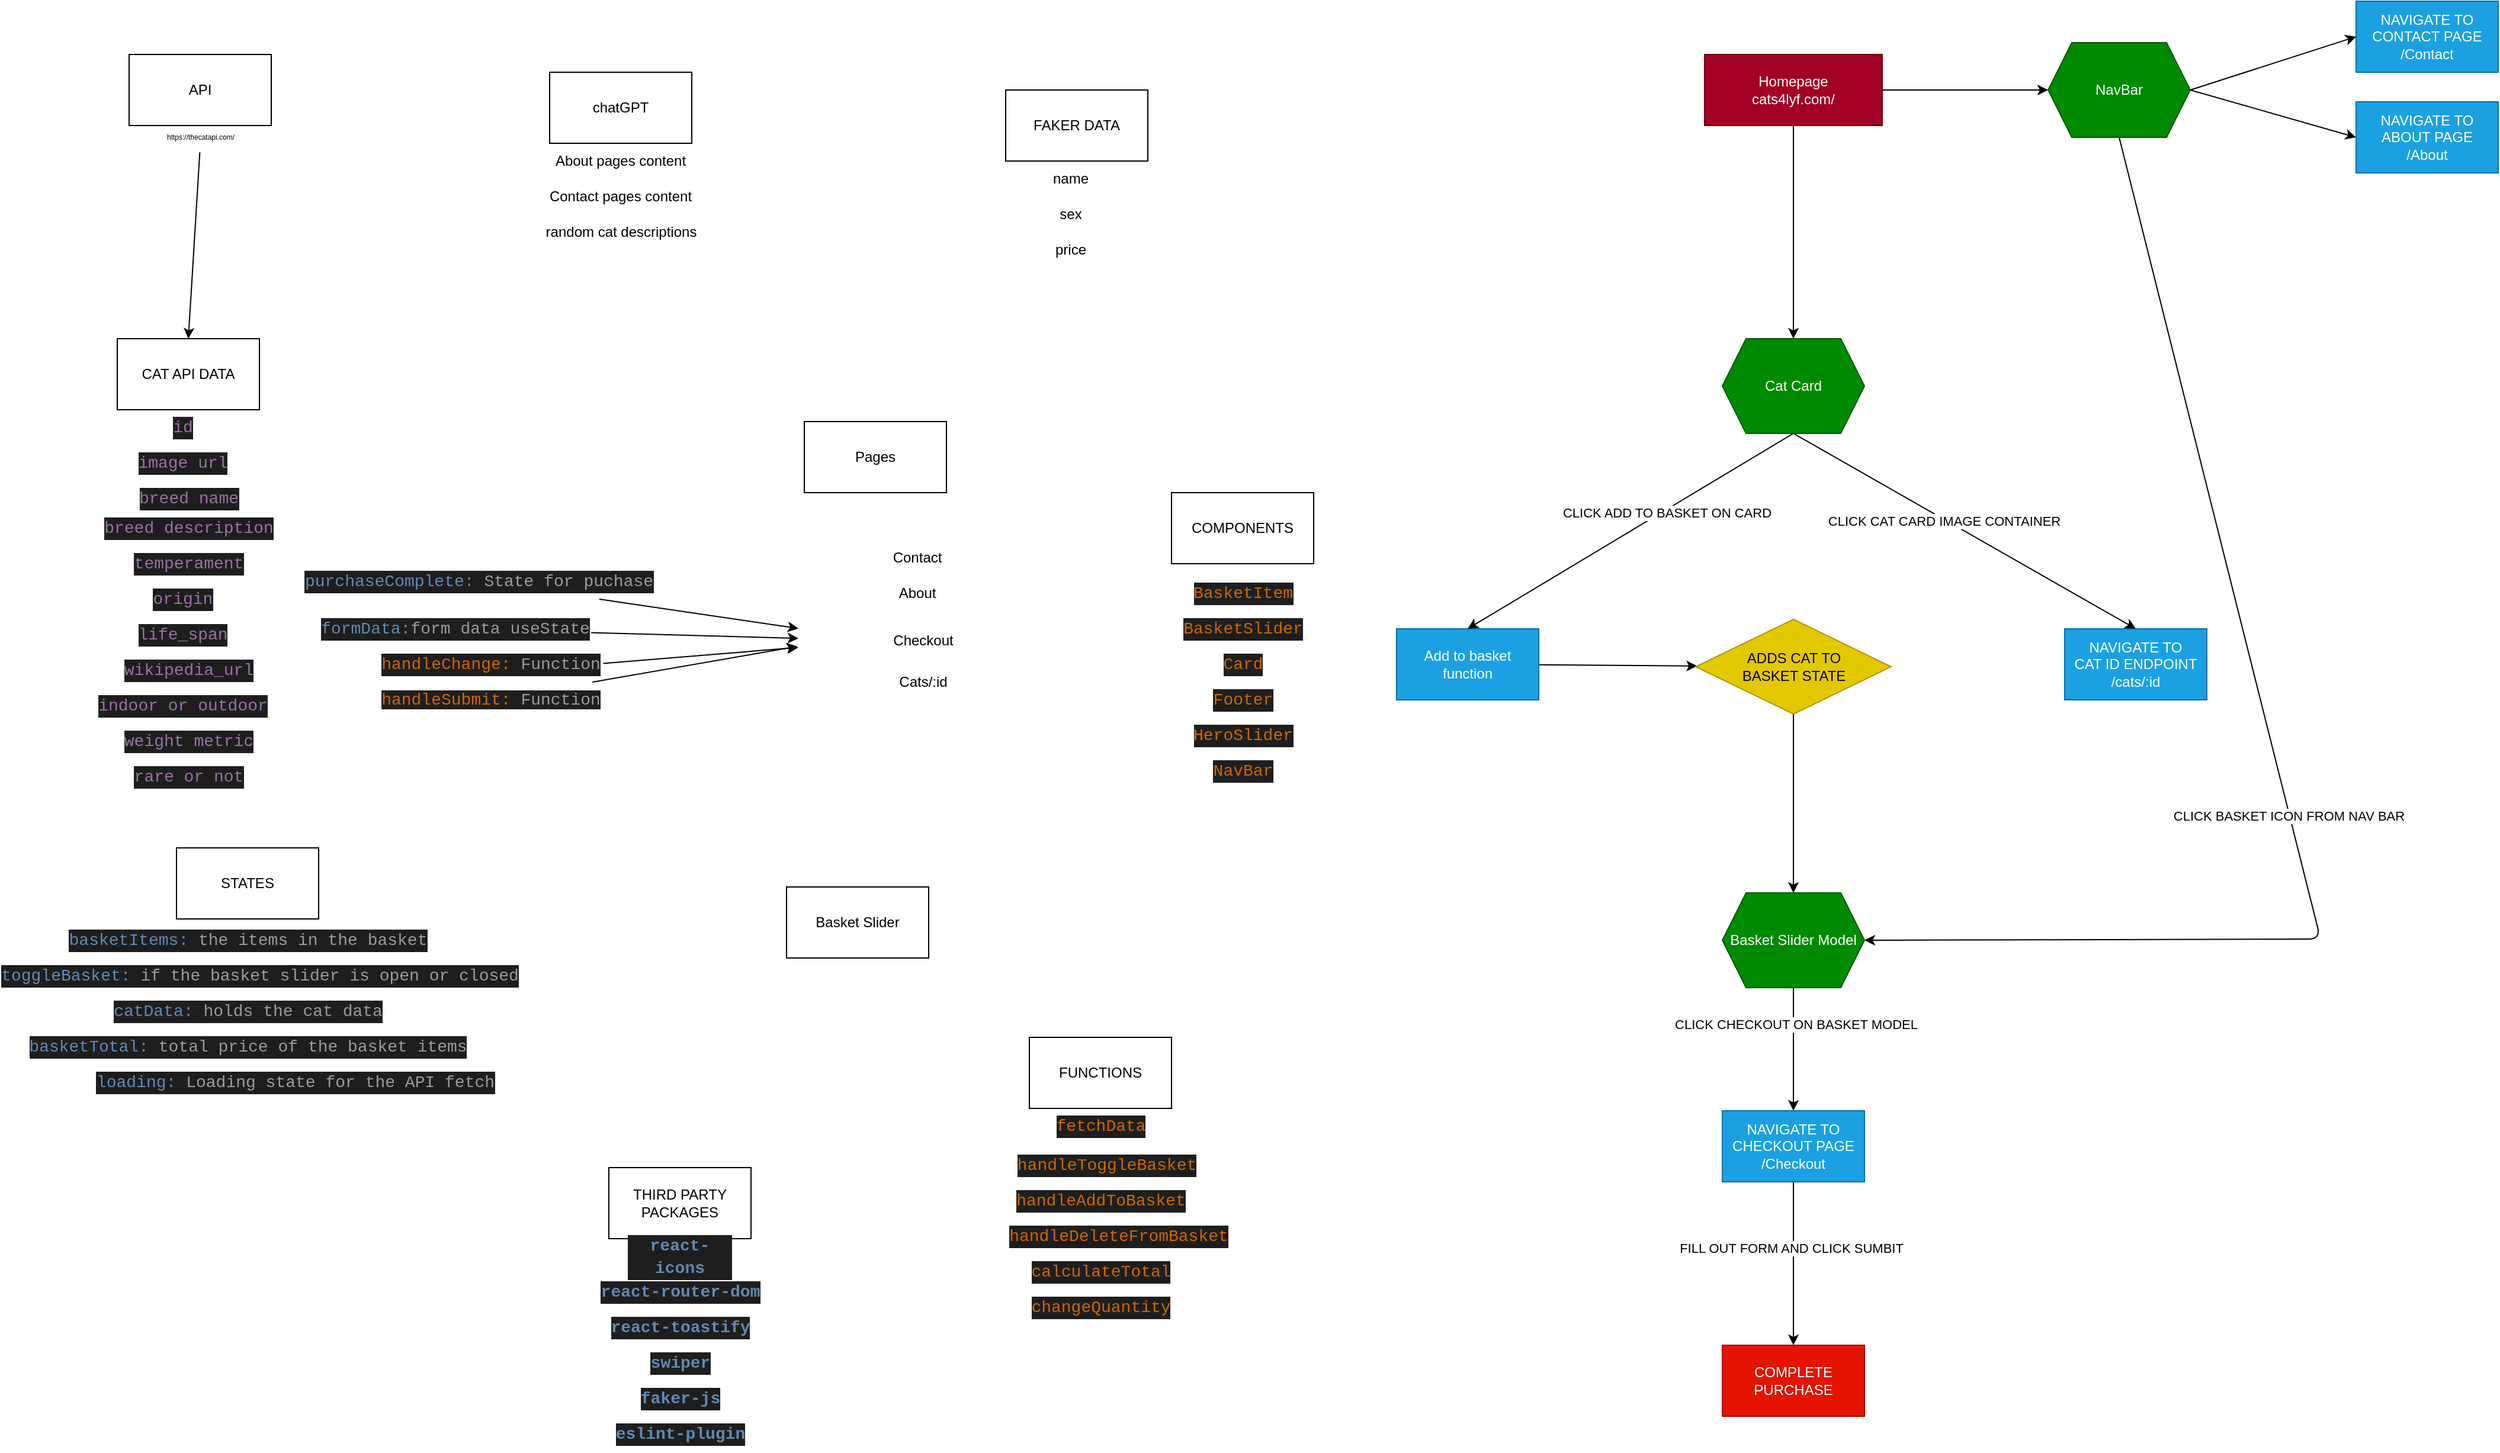 <mxfile>
    <diagram id="xva2MECG3VPQPZKDk1kb" name="Page-1">
        <mxGraphModel dx="1004" dy="1223" grid="1" gridSize="10" guides="1" tooltips="1" connect="1" arrows="1" fold="1" page="1" pageScale="1" pageWidth="1169" pageHeight="1654" math="0" shadow="0">
            <root>
                <mxCell id="0"/>
                <mxCell id="1" parent="0"/>
                <mxCell id="351" style="edgeStyle=none;html=1;exitX=0.5;exitY=1;exitDx=0;exitDy=0;" edge="1" parent="1" source="65" target="350">
                    <mxGeometry relative="1" as="geometry"/>
                </mxCell>
                <mxCell id="357" style="edgeStyle=none;html=1;exitX=1;exitY=0.5;exitDx=0;exitDy=0;" edge="1" parent="1" source="65" target="354">
                    <mxGeometry relative="1" as="geometry"/>
                </mxCell>
                <mxCell id="65" value="Homepage&lt;br&gt;cats4lyf.com/" style="rounded=0;whiteSpace=wrap;html=1;fillColor=#a20025;fontColor=#ffffff;strokeColor=#6F0000;" parent="1" vertex="1">
                    <mxGeometry x="1450" y="60" width="150" height="60" as="geometry"/>
                </mxCell>
                <mxCell id="67" value="https://thecatapi.com/" style="text;align=center;verticalAlign=middle;resizable=0;points=[];autosize=1;strokeColor=none;fillColor=none;fontSize=6;html=1;" parent="1" vertex="1">
                    <mxGeometry x="140" y="120" width="80" height="20" as="geometry"/>
                </mxCell>
                <mxCell id="71" value="" style="edgeStyle=none;html=1;fontSize=6;" parent="1" source="68" target="70" edge="1">
                    <mxGeometry relative="1" as="geometry"/>
                </mxCell>
                <mxCell id="68" value="Add to basket function" style="whiteSpace=wrap;html=1;fillColor=#1ba1e2;strokeColor=#006EAF;fontColor=#ffffff;rounded=0;" parent="1" vertex="1">
                    <mxGeometry x="1190" y="545" width="120" height="60" as="geometry"/>
                </mxCell>
                <mxCell id="70" value="ADDS CAT TO&lt;br&gt;BASKET STATE" style="rhombus;whiteSpace=wrap;html=1;fillColor=#e3c800;strokeColor=#B09500;fontColor=#000000;rounded=0;" parent="1" vertex="1">
                    <mxGeometry x="1442.5" y="537" width="165" height="80" as="geometry"/>
                </mxCell>
                <mxCell id="123" value="" style="edgeStyle=none;html=1;fontSize=6;exitX=0.5;exitY=1;exitDx=0;exitDy=0;" parent="1" source="360" target="122" edge="1">
                    <mxGeometry relative="1" as="geometry">
                        <mxPoint x="1525" y="847" as="sourcePoint"/>
                    </mxGeometry>
                </mxCell>
                <mxCell id="338" value="CLICK CHECKOUT ON BASKET MODEL" style="edgeLabel;html=1;align=center;verticalAlign=middle;resizable=0;points=[];" parent="123" vertex="1" connectable="0">
                    <mxGeometry x="-0.4" y="2" relative="1" as="geometry">
                        <mxPoint as="offset"/>
                    </mxGeometry>
                </mxCell>
                <mxCell id="76" value="NAVIGATE TO&lt;br&gt;CAT ID ENDPOINT&lt;br&gt;/cats/:id" style="whiteSpace=wrap;html=1;fillColor=#1ba1e2;strokeColor=#006EAF;fontColor=#ffffff;rounded=0;" parent="1" vertex="1">
                    <mxGeometry x="1754" y="545" width="120" height="60" as="geometry"/>
                </mxCell>
                <mxCell id="125" value="" style="edgeStyle=none;html=1;fontSize=6;entryX=0.5;entryY=0;entryDx=0;entryDy=0;" parent="1" source="122" target="127" edge="1">
                    <mxGeometry relative="1" as="geometry">
                        <mxPoint x="1517.5" y="1077" as="targetPoint"/>
                    </mxGeometry>
                </mxCell>
                <mxCell id="339" value="FILL OUT FORM AND CLICK SUMBIT" style="edgeLabel;html=1;align=center;verticalAlign=middle;resizable=0;points=[];" parent="125" vertex="1" connectable="0">
                    <mxGeometry x="-0.188" y="-2" relative="1" as="geometry">
                        <mxPoint as="offset"/>
                    </mxGeometry>
                </mxCell>
                <mxCell id="122" value="NAVIGATE TO&lt;br&gt;CHECKOUT PAGE&lt;br&gt;/Checkout" style="whiteSpace=wrap;html=1;fillColor=#1ba1e2;strokeColor=#006EAF;fontColor=#ffffff;rounded=0;" parent="1" vertex="1">
                    <mxGeometry x="1465" y="952" width="120" height="60" as="geometry"/>
                </mxCell>
                <mxCell id="127" value="COMPLETE PURCHASE" style="whiteSpace=wrap;html=1;fillColor=#e51400;strokeColor=#B20000;fontColor=#ffffff;rounded=0;" parent="1" vertex="1">
                    <mxGeometry x="1465" y="1150" width="120" height="60" as="geometry"/>
                </mxCell>
                <mxCell id="131" value="NAVIGATE TO ABOUT PAGE&lt;br&gt;/About" style="whiteSpace=wrap;html=1;fillColor=#1ba1e2;strokeColor=#006EAF;fontColor=#ffffff;rounded=0;" parent="1" vertex="1">
                    <mxGeometry x="2000" y="100" width="120" height="60" as="geometry"/>
                </mxCell>
                <mxCell id="181" value="name" style="text;html=1;strokeColor=none;fillColor=none;align=center;verticalAlign=middle;whiteSpace=wrap;rounded=0;" parent="1" vertex="1">
                    <mxGeometry x="885" y="150" width="60" height="30" as="geometry"/>
                </mxCell>
                <mxCell id="182" value="FAKER DATA" style="rounded=0;whiteSpace=wrap;html=1;" parent="1" vertex="1">
                    <mxGeometry x="860" y="90" width="120" height="60" as="geometry"/>
                </mxCell>
                <mxCell id="183" value="THIRD PARTY PACKAGES" style="rounded=0;whiteSpace=wrap;html=1;" parent="1" vertex="1">
                    <mxGeometry x="525" y="1000" width="120" height="60" as="geometry"/>
                </mxCell>
                <mxCell id="184" value="sex" style="text;html=1;strokeColor=none;fillColor=none;align=center;verticalAlign=middle;whiteSpace=wrap;rounded=0;" parent="1" vertex="1">
                    <mxGeometry x="885" y="180" width="60" height="30" as="geometry"/>
                </mxCell>
                <mxCell id="186" value="&lt;div style=&quot;color: rgb(197, 200, 198); background-color: rgb(30, 30, 30); font-family: Consolas, &amp;quot;Courier New&amp;quot;, monospace; font-size: 14px; line-height: 19px;&quot;&gt;&lt;span style=&quot;color: #6089b4;font-weight: bold;&quot;&gt;react-icons&lt;/span&gt;&lt;/div&gt;" style="text;html=1;strokeColor=none;fillColor=none;align=center;verticalAlign=middle;whiteSpace=wrap;rounded=0;" parent="1" vertex="1">
                    <mxGeometry x="540" y="1060" width="90" height="30" as="geometry"/>
                </mxCell>
                <mxCell id="187" value="&lt;div style=&quot;color: rgb(197, 200, 198); background-color: rgb(30, 30, 30); font-family: Consolas, &amp;quot;Courier New&amp;quot;, monospace; font-size: 14px; line-height: 19px;&quot;&gt;&lt;span style=&quot;color: #6089b4;font-weight: bold;&quot;&gt;react-router-dom&lt;/span&gt;&lt;/div&gt;" style="text;html=1;align=center;verticalAlign=middle;resizable=0;points=[];autosize=1;strokeColor=none;fillColor=none;" parent="1" vertex="1">
                    <mxGeometry x="510" y="1090" width="150" height="30" as="geometry"/>
                </mxCell>
                <mxCell id="188" value="&lt;div style=&quot;color: rgb(197, 200, 198); background-color: rgb(30, 30, 30); font-family: Consolas, &amp;quot;Courier New&amp;quot;, monospace; font-size: 14px; line-height: 19px;&quot;&gt;&lt;span style=&quot;color: #6089b4;font-weight: bold;&quot;&gt;react-toastify&lt;/span&gt;&lt;/div&gt;" style="text;html=1;align=center;verticalAlign=middle;resizable=0;points=[];autosize=1;strokeColor=none;fillColor=none;" parent="1" vertex="1">
                    <mxGeometry x="520" y="1120" width="130" height="30" as="geometry"/>
                </mxCell>
                <mxCell id="189" value="&lt;div style=&quot;color: rgb(197, 200, 198); background-color: rgb(30, 30, 30); font-family: Consolas, &amp;quot;Courier New&amp;quot;, monospace; font-size: 14px; line-height: 19px;&quot;&gt;&lt;span style=&quot;color: #6089b4;font-weight: bold;&quot;&gt;swiper&lt;/span&gt;&lt;/div&gt;" style="text;html=1;align=center;verticalAlign=middle;resizable=0;points=[];autosize=1;strokeColor=none;fillColor=none;" parent="1" vertex="1">
                    <mxGeometry x="550" y="1150" width="70" height="30" as="geometry"/>
                </mxCell>
                <mxCell id="190" value="&lt;div style=&quot;color: rgb(197, 200, 198); background-color: rgb(30, 30, 30); font-family: Consolas, &amp;quot;Courier New&amp;quot;, monospace; font-size: 14px; line-height: 19px;&quot;&gt;&lt;span style=&quot;color: #6089b4;font-weight: bold;&quot;&gt;faker-js&lt;/span&gt;&lt;/div&gt;" style="text;html=1;align=center;verticalAlign=middle;resizable=0;points=[];autosize=1;strokeColor=none;fillColor=none;" parent="1" vertex="1">
                    <mxGeometry x="540" y="1180" width="90" height="30" as="geometry"/>
                </mxCell>
                <mxCell id="191" value="&lt;div style=&quot;color: rgb(197, 200, 198); background-color: rgb(30, 30, 30); font-family: Consolas, &amp;quot;Courier New&amp;quot;, monospace; font-size: 14px; line-height: 19px;&quot;&gt;&lt;span style=&quot;color: #6089b4;font-weight: bold;&quot;&gt;eslint-plugin&lt;/span&gt;&lt;/div&gt;" style="text;html=1;align=center;verticalAlign=middle;resizable=0;points=[];autosize=1;strokeColor=none;fillColor=none;" parent="1" vertex="1">
                    <mxGeometry x="525" y="1210" width="120" height="30" as="geometry"/>
                </mxCell>
                <mxCell id="192" value="chatGPT" style="rounded=0;whiteSpace=wrap;html=1;" parent="1" vertex="1">
                    <mxGeometry x="475" y="75" width="120" height="60" as="geometry"/>
                </mxCell>
                <mxCell id="193" value="random cat descriptions" style="text;html=1;align=center;verticalAlign=middle;resizable=0;points=[];autosize=1;strokeColor=none;fillColor=none;" parent="1" vertex="1">
                    <mxGeometry x="460" y="195" width="150" height="30" as="geometry"/>
                </mxCell>
                <mxCell id="194" value="About pages content" style="text;html=1;strokeColor=none;fillColor=none;align=center;verticalAlign=middle;whiteSpace=wrap;rounded=0;" parent="1" vertex="1">
                    <mxGeometry x="465" y="135" width="140" height="30" as="geometry"/>
                </mxCell>
                <mxCell id="195" value="Contact pages content" style="text;html=1;strokeColor=none;fillColor=none;align=center;verticalAlign=middle;whiteSpace=wrap;rounded=0;" parent="1" vertex="1">
                    <mxGeometry x="470" y="165" width="130" height="30" as="geometry"/>
                </mxCell>
                <mxCell id="196" value="API" style="rounded=0;whiteSpace=wrap;html=1;" parent="1" vertex="1">
                    <mxGeometry x="120" y="60" width="120" height="60" as="geometry"/>
                </mxCell>
                <mxCell id="197" value="price" style="text;html=1;strokeColor=none;fillColor=none;align=center;verticalAlign=middle;whiteSpace=wrap;rounded=0;" parent="1" vertex="1">
                    <mxGeometry x="885" y="210" width="60" height="30" as="geometry"/>
                </mxCell>
                <mxCell id="198" value="FUNCTIONS" style="rounded=0;whiteSpace=wrap;html=1;" parent="1" vertex="1">
                    <mxGeometry x="880" y="890" width="120" height="60" as="geometry"/>
                </mxCell>
                <mxCell id="199" value="&lt;div style=&quot;color: rgb(197, 200, 198); background-color: rgb(30, 30, 30); font-family: Consolas, &amp;quot;Courier New&amp;quot;, monospace; font-size: 14px; line-height: 19px;&quot;&gt;&lt;span style=&quot;color: #ce6700;&quot;&gt;fetchData&lt;/span&gt;&lt;/div&gt;" style="text;html=1;align=center;verticalAlign=middle;resizable=0;points=[];autosize=1;strokeColor=none;fillColor=none;" parent="1" vertex="1">
                    <mxGeometry x="895" y="950" width="90" height="30" as="geometry"/>
                </mxCell>
                <mxCell id="201" value="&lt;div style=&quot;color: rgb(197, 200, 198); background-color: rgb(30, 30, 30); font-family: Consolas, &amp;quot;Courier New&amp;quot;, monospace; font-size: 14px; line-height: 19px;&quot;&gt;&lt;span style=&quot;color: #ce6700;&quot;&gt;handleToggleBasket&lt;/span&gt;&lt;/div&gt;" style="text;html=1;align=center;verticalAlign=middle;resizable=0;points=[];autosize=1;strokeColor=none;fillColor=none;" parent="1" vertex="1">
                    <mxGeometry x="865" y="983" width="160" height="30" as="geometry"/>
                </mxCell>
                <mxCell id="202" value="&lt;div style=&quot;color: rgb(197, 200, 198); background-color: rgb(30, 30, 30); font-family: Consolas, &amp;quot;Courier New&amp;quot;, monospace; font-size: 14px; line-height: 19px;&quot;&gt;&lt;span style=&quot;color: #ce6700;&quot;&gt;handleAddToBasket&lt;/span&gt;&lt;/div&gt;" style="text;html=1;align=center;verticalAlign=middle;resizable=0;points=[];autosize=1;strokeColor=none;fillColor=none;" parent="1" vertex="1">
                    <mxGeometry x="865" y="1013" width="150" height="30" as="geometry"/>
                </mxCell>
                <mxCell id="203" value="&lt;div style=&quot;color: rgb(197, 200, 198); background-color: rgb(30, 30, 30); font-family: Consolas, &amp;quot;Courier New&amp;quot;, monospace; font-size: 14px; line-height: 19px;&quot;&gt;&lt;span style=&quot;color: #ce6700;&quot;&gt;handleDeleteFromBasket&lt;/span&gt;&lt;/div&gt;" style="text;html=1;align=center;verticalAlign=middle;resizable=0;points=[];autosize=1;strokeColor=none;fillColor=none;" parent="1" vertex="1">
                    <mxGeometry x="860" y="1043" width="190" height="30" as="geometry"/>
                </mxCell>
                <mxCell id="204" value="&lt;div style=&quot;color: rgb(197, 200, 198); background-color: rgb(30, 30, 30); font-family: Consolas, &amp;quot;Courier New&amp;quot;, monospace; font-size: 14px; line-height: 19px;&quot;&gt;&lt;span style=&quot;color: #ce6700;&quot;&gt;calculateTotal&lt;/span&gt;&lt;/div&gt;" style="text;html=1;align=center;verticalAlign=middle;resizable=0;points=[];autosize=1;strokeColor=none;fillColor=none;" parent="1" vertex="1">
                    <mxGeometry x="875" y="1073" width="130" height="30" as="geometry"/>
                </mxCell>
                <mxCell id="205" value="&lt;div style=&quot;color: rgb(197, 200, 198); background-color: rgb(30, 30, 30); font-family: Consolas, &amp;quot;Courier New&amp;quot;, monospace; font-size: 14px; line-height: 19px;&quot;&gt;&lt;span style=&quot;color: #ce6700;&quot;&gt;changeQuantity&lt;/span&gt;&lt;/div&gt;" style="text;html=1;align=center;verticalAlign=middle;resizable=0;points=[];autosize=1;strokeColor=none;fillColor=none;" parent="1" vertex="1">
                    <mxGeometry x="875" y="1103" width="130" height="30" as="geometry"/>
                </mxCell>
                <mxCell id="206" value="Pages" style="rounded=0;whiteSpace=wrap;html=1;" parent="1" vertex="1">
                    <mxGeometry x="690" y="370" width="120" height="60" as="geometry"/>
                </mxCell>
                <mxCell id="207" value="&lt;span style=&quot;color: rgb(255, 255, 255);&quot;&gt;cats4lyf.com/&lt;/span&gt;" style="text;html=1;align=center;verticalAlign=middle;resizable=0;points=[];autosize=1;strokeColor=none;fillColor=none;" parent="1" vertex="1">
                    <mxGeometry x="705" y="440" width="90" height="30" as="geometry"/>
                </mxCell>
                <mxCell id="208" value="&lt;span style=&quot;color: rgb(255, 255, 255);&quot;&gt;cats4lyf.com/&lt;/span&gt;Contact" style="text;html=1;align=center;verticalAlign=middle;resizable=0;points=[];autosize=1;strokeColor=none;fillColor=none;" parent="1" vertex="1">
                    <mxGeometry x="685" y="470" width="130" height="30" as="geometry"/>
                </mxCell>
                <mxCell id="209" value="&lt;span style=&quot;color: rgb(255, 255, 255);&quot;&gt;cats4lyf.com/&lt;/span&gt;About" style="text;html=1;align=center;verticalAlign=middle;resizable=0;points=[];autosize=1;strokeColor=none;fillColor=none;" parent="1" vertex="1">
                    <mxGeometry x="690" y="500" width="120" height="30" as="geometry"/>
                </mxCell>
                <mxCell id="210" value="&lt;span style=&quot;color: rgb(255, 255, 255);&quot;&gt;cats4lyf.com/&lt;/span&gt;Checkout" style="text;html=1;align=center;verticalAlign=middle;resizable=0;points=[];autosize=1;strokeColor=none;fillColor=none;" parent="1" vertex="1">
                    <mxGeometry x="685" y="540" width="140" height="30" as="geometry"/>
                </mxCell>
                <mxCell id="211" value="&lt;span style=&quot;color: rgb(255, 255, 255);&quot;&gt;cats4lyf.com/&lt;/span&gt;Cats/:id" style="text;html=1;align=center;verticalAlign=middle;resizable=0;points=[];autosize=1;strokeColor=none;fillColor=none;" parent="1" vertex="1">
                    <mxGeometry x="690" y="575" width="130" height="30" as="geometry"/>
                </mxCell>
                <mxCell id="212" value="CAT API DATA" style="whiteSpace=wrap;html=1;" parent="1" vertex="1">
                    <mxGeometry x="110" y="300" width="120" height="60" as="geometry"/>
                </mxCell>
                <mxCell id="213" value="&lt;div style=&quot;color: rgb(197, 200, 198); background-color: rgb(30, 30, 30); font-family: Consolas, &amp;quot;Courier New&amp;quot;, monospace; font-size: 14px; line-height: 19px;&quot;&gt;&lt;span style=&quot;color: #9872a2;&quot;&gt;id&lt;/span&gt;&lt;/div&gt;" style="text;html=1;align=center;verticalAlign=middle;resizable=0;points=[];autosize=1;strokeColor=none;fillColor=none;" parent="1" vertex="1">
                    <mxGeometry x="145" y="360" width="40" height="30" as="geometry"/>
                </mxCell>
                <mxCell id="214" value="&lt;div style=&quot;color: rgb(197, 200, 198); background-color: rgb(30, 30, 30); font-family: Consolas, &amp;quot;Courier New&amp;quot;, monospace; font-size: 14px; line-height: 19px;&quot;&gt;&lt;span style=&quot;color: #9872a2;&quot;&gt;image url&lt;/span&gt;&lt;/div&gt;" style="text;html=1;align=center;verticalAlign=middle;resizable=0;points=[];autosize=1;strokeColor=none;fillColor=none;" parent="1" vertex="1">
                    <mxGeometry x="120" y="390" width="90" height="30" as="geometry"/>
                </mxCell>
                <mxCell id="215" value="&lt;div style=&quot;color: rgb(197, 200, 198); background-color: rgb(30, 30, 30); font-family: Consolas, &amp;quot;Courier New&amp;quot;, monospace; font-size: 14px; line-height: 19px;&quot;&gt;&lt;span style=&quot;color: #9872a2;&quot;&gt;breed name&lt;/span&gt;&lt;/div&gt;" style="text;html=1;align=center;verticalAlign=middle;resizable=0;points=[];autosize=1;strokeColor=none;fillColor=none;" parent="1" vertex="1">
                    <mxGeometry x="120" y="420" width="100" height="30" as="geometry"/>
                </mxCell>
                <mxCell id="216" value="&lt;div style=&quot;color: rgb(197, 200, 198); background-color: rgb(30, 30, 30); font-family: Consolas, &amp;quot;Courier New&amp;quot;, monospace; font-size: 14px; line-height: 19px;&quot;&gt;&lt;span style=&quot;color: #9872a2;&quot;&gt;breed description&lt;/span&gt;&lt;/div&gt;" style="text;html=1;align=center;verticalAlign=middle;resizable=0;points=[];autosize=1;strokeColor=none;fillColor=none;" parent="1" vertex="1">
                    <mxGeometry x="95" y="445" width="150" height="30" as="geometry"/>
                </mxCell>
                <mxCell id="217" value="&lt;div style=&quot;color: rgb(197, 200, 198); background-color: rgb(30, 30, 30); font-family: Consolas, &amp;quot;Courier New&amp;quot;, monospace; font-size: 14px; line-height: 19px;&quot;&gt;&lt;span style=&quot;color: #9872a2;&quot;&gt;temperament&lt;/span&gt;&lt;/div&gt;" style="text;html=1;align=center;verticalAlign=middle;resizable=0;points=[];autosize=1;strokeColor=none;fillColor=none;" parent="1" vertex="1">
                    <mxGeometry x="115" y="475" width="110" height="30" as="geometry"/>
                </mxCell>
                <mxCell id="218" value="&lt;div style=&quot;color: rgb(197, 200, 198); background-color: rgb(30, 30, 30); font-family: Consolas, &amp;quot;Courier New&amp;quot;, monospace; font-size: 14px; line-height: 19px;&quot;&gt;&lt;span style=&quot;color: #9872a2;&quot;&gt;origin&lt;/span&gt;&lt;/div&gt;" style="text;html=1;align=center;verticalAlign=middle;resizable=0;points=[];autosize=1;strokeColor=none;fillColor=none;" parent="1" vertex="1">
                    <mxGeometry x="130" y="505" width="70" height="30" as="geometry"/>
                </mxCell>
                <mxCell id="219" value="&lt;div style=&quot;color: rgb(197, 200, 198); background-color: rgb(30, 30, 30); font-family: Consolas, &amp;quot;Courier New&amp;quot;, monospace; font-size: 14px; line-height: 19px;&quot;&gt;&lt;span style=&quot;color: #9872a2;&quot;&gt;life_span&lt;/span&gt;&lt;/div&gt;" style="text;html=1;align=center;verticalAlign=middle;resizable=0;points=[];autosize=1;strokeColor=none;fillColor=none;" parent="1" vertex="1">
                    <mxGeometry x="120" y="535" width="90" height="30" as="geometry"/>
                </mxCell>
                <mxCell id="220" value="&lt;div style=&quot;color: rgb(197, 200, 198); background-color: rgb(30, 30, 30); font-family: Consolas, &amp;quot;Courier New&amp;quot;, monospace; font-size: 14px; line-height: 19px;&quot;&gt;&lt;span style=&quot;color: #9872a2;&quot;&gt;wikipedia_url&lt;/span&gt;&lt;/div&gt;" style="text;html=1;align=center;verticalAlign=middle;resizable=0;points=[];autosize=1;strokeColor=none;fillColor=none;" parent="1" vertex="1">
                    <mxGeometry x="110" y="565" width="120" height="30" as="geometry"/>
                </mxCell>
                <mxCell id="221" value="&lt;div style=&quot;color: rgb(197, 200, 198); background-color: rgb(30, 30, 30); font-family: Consolas, &amp;quot;Courier New&amp;quot;, monospace; font-size: 14px; line-height: 19px;&quot;&gt;&lt;span style=&quot;color: #9872a2;&quot;&gt;indoor or outdoor&lt;/span&gt;&lt;/div&gt;" style="text;html=1;align=center;verticalAlign=middle;resizable=0;points=[];autosize=1;strokeColor=none;fillColor=none;" parent="1" vertex="1">
                    <mxGeometry x="90" y="595" width="150" height="30" as="geometry"/>
                </mxCell>
                <mxCell id="223" value="&lt;div style=&quot;color: rgb(197, 200, 198); background-color: rgb(30, 30, 30); font-family: Consolas, &amp;quot;Courier New&amp;quot;, monospace; font-size: 14px; line-height: 19px;&quot;&gt;&lt;span style=&quot;color: #9872a2;&quot;&gt;weight metric&lt;/span&gt;&lt;/div&gt;" style="text;html=1;align=center;verticalAlign=middle;resizable=0;points=[];autosize=1;strokeColor=none;fillColor=none;" parent="1" vertex="1">
                    <mxGeometry x="110" y="625" width="120" height="30" as="geometry"/>
                </mxCell>
                <mxCell id="224" value="&lt;div style=&quot;color: rgb(197, 200, 198); background-color: rgb(30, 30, 30); font-family: Consolas, &amp;quot;Courier New&amp;quot;, monospace; font-size: 14px; line-height: 19px;&quot;&gt;&lt;span style=&quot;color: #9872a2;&quot;&gt;rare or not&lt;/span&gt;&lt;/div&gt;" style="text;html=1;align=center;verticalAlign=middle;resizable=0;points=[];autosize=1;strokeColor=none;fillColor=none;" parent="1" vertex="1">
                    <mxGeometry x="115" y="655" width="110" height="30" as="geometry"/>
                </mxCell>
                <mxCell id="226" value="STATES" style="whiteSpace=wrap;html=1;" parent="1" vertex="1">
                    <mxGeometry x="160" y="730" width="120" height="60" as="geometry"/>
                </mxCell>
                <mxCell id="227" value="&lt;div style=&quot;color: rgb(197, 200, 198); background-color: rgb(30, 30, 30); font-family: Consolas, &amp;quot;Courier New&amp;quot;, monospace; font-size: 14px; line-height: 19px;&quot;&gt;&lt;span style=&quot;color: rgb(96, 137, 180);&quot;&gt;basketItems:&amp;nbsp;&lt;/span&gt;&lt;span style=&quot;color: #9a9b99;&quot;&gt;the items in the basket&lt;/span&gt;&lt;/div&gt;" style="text;html=1;align=center;verticalAlign=middle;resizable=0;points=[];autosize=1;strokeColor=none;fillColor=none;" parent="1" vertex="1">
                    <mxGeometry x="70" y="793" width="300" height="30" as="geometry"/>
                </mxCell>
                <mxCell id="228" value="&lt;div style=&quot;color: rgb(197, 200, 198); background-color: rgb(30, 30, 30); font-family: Consolas, &amp;quot;Courier New&amp;quot;, monospace; font-size: 14px; line-height: 19px;&quot;&gt;&lt;span style=&quot;color: rgb(96, 137, 180);&quot;&gt;toggleBasket:&amp;nbsp;&lt;/span&gt;&lt;span style=&quot;color: #9a9b99;&quot;&gt;if the basket slider is open or closed&lt;/span&gt;&lt;/div&gt;" style="text;html=1;align=center;verticalAlign=middle;resizable=0;points=[];autosize=1;strokeColor=none;fillColor=none;" parent="1" vertex="1">
                    <mxGeometry x="20" y="823" width="420" height="30" as="geometry"/>
                </mxCell>
                <mxCell id="229" value="&lt;div style=&quot;color: rgb(197, 200, 198); background-color: rgb(30, 30, 30); font-family: Consolas, &amp;quot;Courier New&amp;quot;, monospace; font-size: 14px; line-height: 19px;&quot;&gt;&lt;span style=&quot;color: rgb(96, 137, 180);&quot;&gt;catData:&amp;nbsp;&lt;/span&gt;&lt;span style=&quot;color: #9a9b99;&quot;&gt;holds the cat data&lt;/span&gt;&lt;/div&gt;" style="text;html=1;align=center;verticalAlign=middle;resizable=0;points=[];autosize=1;strokeColor=none;fillColor=none;" parent="1" vertex="1">
                    <mxGeometry x="105" y="853" width="230" height="30" as="geometry"/>
                </mxCell>
                <mxCell id="230" value="&lt;div style=&quot;color: rgb(197, 200, 198); background-color: rgb(30, 30, 30); font-family: Consolas, &amp;quot;Courier New&amp;quot;, monospace; font-size: 14px; line-height: 19px;&quot;&gt;&lt;span style=&quot;color: rgb(96, 137, 180);&quot;&gt;loading&lt;/span&gt;&lt;span style=&quot;color: rgb(96, 137, 180);&quot;&gt;:&amp;nbsp;&lt;/span&gt;&lt;span style=&quot;color: #9a9b99;&quot;&gt;Loading state for the API fetch&lt;/span&gt;&lt;/div&gt;" style="text;html=1;align=center;verticalAlign=middle;resizable=0;points=[];autosize=1;strokeColor=none;fillColor=none;" parent="1" vertex="1">
                    <mxGeometry x="95" y="913" width="330" height="30" as="geometry"/>
                </mxCell>
                <mxCell id="231" value="&lt;div style=&quot;color: rgb(197, 200, 198); background-color: rgb(30, 30, 30); font-family: Consolas, &amp;quot;Courier New&amp;quot;, monospace; font-size: 14px; line-height: 19px;&quot;&gt;&lt;span style=&quot;color: rgb(96, 137, 180);&quot;&gt;basketTotal:&amp;nbsp;&lt;/span&gt;&lt;span style=&quot;color: #9a9b99;&quot;&gt;total price of the basket items&lt;/span&gt;&lt;/div&gt;" style="text;html=1;align=center;verticalAlign=middle;resizable=0;points=[];autosize=1;strokeColor=none;fillColor=none;" parent="1" vertex="1">
                    <mxGeometry x="170" y="883" width="100" height="30" as="geometry"/>
                </mxCell>
                <mxCell id="233" value="COMPONENTS" style="whiteSpace=wrap;html=1;" parent="1" vertex="1">
                    <mxGeometry x="1000" y="430" width="120" height="60" as="geometry"/>
                </mxCell>
                <mxCell id="234" value="&lt;div style=&quot;color: rgb(197, 200, 198); background-color: rgb(30, 30, 30); font-family: Consolas, &amp;quot;Courier New&amp;quot;, monospace; font-size: 14px; line-height: 19px;&quot;&gt;&lt;span style=&quot;color: #ce6700;&quot;&gt;BasketItem&lt;/span&gt;&lt;/div&gt;" style="text;html=1;align=center;verticalAlign=middle;resizable=0;points=[];autosize=1;strokeColor=none;fillColor=none;" parent="1" vertex="1">
                    <mxGeometry x="1010" y="500" width="100" height="30" as="geometry"/>
                </mxCell>
                <mxCell id="235" value="&lt;div style=&quot;color: rgb(197, 200, 198); background-color: rgb(30, 30, 30); font-family: Consolas, &amp;quot;Courier New&amp;quot;, monospace; font-size: 14px; line-height: 19px;&quot;&gt;&lt;span style=&quot;color: #ce6700;&quot;&gt;BasketSlider&lt;/span&gt;&lt;/div&gt;" style="text;html=1;align=center;verticalAlign=middle;resizable=0;points=[];autosize=1;strokeColor=none;fillColor=none;" parent="1" vertex="1">
                    <mxGeometry x="1000" y="530" width="120" height="30" as="geometry"/>
                </mxCell>
                <mxCell id="237" value="&lt;div style=&quot;color: rgb(197, 200, 198); background-color: rgb(30, 30, 30); font-family: Consolas, &amp;quot;Courier New&amp;quot;, monospace; font-size: 14px; line-height: 19px;&quot;&gt;&lt;span style=&quot;color: #ce6700;&quot;&gt;Footer&lt;/span&gt;&lt;/div&gt;" style="text;html=1;align=center;verticalAlign=middle;resizable=0;points=[];autosize=1;strokeColor=none;fillColor=none;" parent="1" vertex="1">
                    <mxGeometry x="1025" y="590" width="70" height="30" as="geometry"/>
                </mxCell>
                <mxCell id="238" value="&lt;div style=&quot;color: rgb(197, 200, 198); background-color: rgb(30, 30, 30); font-family: Consolas, &amp;quot;Courier New&amp;quot;, monospace; font-size: 14px; line-height: 19px;&quot;&gt;&lt;div style=&quot;line-height: 19px;&quot;&gt;&lt;span style=&quot;color: #ce6700;&quot;&gt;HeroSlider&lt;/span&gt;&lt;/div&gt;&lt;/div&gt;" style="text;html=1;align=center;verticalAlign=middle;resizable=0;points=[];autosize=1;strokeColor=none;fillColor=none;" parent="1" vertex="1">
                    <mxGeometry x="1010" y="620" width="100" height="30" as="geometry"/>
                </mxCell>
                <mxCell id="239" value="&lt;div style=&quot;background-color: rgb(30, 30, 30); font-family: Consolas, &amp;quot;Courier New&amp;quot;, monospace; font-size: 14px; line-height: 19px;&quot;&gt;&lt;div style=&quot;line-height: 19px;&quot;&gt;&lt;font color=&quot;#ce6700&quot;&gt;NavBar&lt;/font&gt;&lt;/div&gt;&lt;/div&gt;" style="text;html=1;align=center;verticalAlign=middle;resizable=0;points=[];autosize=1;strokeColor=none;fillColor=none;" parent="1" vertex="1">
                    <mxGeometry x="1025" y="650" width="70" height="30" as="geometry"/>
                </mxCell>
                <mxCell id="241" value="&lt;div style=&quot;color: rgb(197, 200, 198); background-color: rgb(30, 30, 30); font-family: Consolas, &amp;quot;Courier New&amp;quot;, monospace; font-size: 14px; line-height: 19px;&quot;&gt;&lt;span style=&quot;color: #ce6700;&quot;&gt;Card&lt;/span&gt;&lt;/div&gt;" style="text;html=1;align=center;verticalAlign=middle;resizable=0;points=[];autosize=1;strokeColor=none;fillColor=none;" parent="1" vertex="1">
                    <mxGeometry x="1035" y="560" width="50" height="30" as="geometry"/>
                </mxCell>
                <mxCell id="242" value="&lt;div style=&quot;color: rgb(197, 200, 198); background-color: rgb(30, 30, 30); font-family: Consolas, &amp;quot;Courier New&amp;quot;, monospace; font-size: 14px; line-height: 19px;&quot;&gt;&lt;div style=&quot;line-height: 19px;&quot;&gt;&lt;span style=&quot;color: rgb(96, 137, 180);&quot;&gt;formData:&lt;/span&gt;&lt;span style=&quot;color: #9a9b99;&quot;&gt;form data useState&lt;/span&gt;&lt;/div&gt;&lt;/div&gt;" style="text;html=1;align=center;verticalAlign=middle;resizable=0;points=[];autosize=1;strokeColor=none;fillColor=none;" parent="1" vertex="1">
                    <mxGeometry x="280" y="530" width="230" height="30" as="geometry"/>
                </mxCell>
                <mxCell id="243" value="&lt;div style=&quot;color: rgb(197, 200, 198); background-color: rgb(30, 30, 30); font-family: Consolas, &amp;quot;Courier New&amp;quot;, monospace; font-size: 14px; line-height: 19px;&quot;&gt;&lt;span style=&quot;color: #ce6700;&quot;&gt;handleChange:&amp;nbsp;&lt;/span&gt;&lt;span style=&quot;color: rgb(154, 155, 153);&quot;&gt;Function&lt;/span&gt;&lt;/div&gt;" style="text;html=1;align=center;verticalAlign=middle;resizable=0;points=[];autosize=1;strokeColor=none;fillColor=none;" parent="1" vertex="1">
                    <mxGeometry x="330" y="560" width="190" height="30" as="geometry"/>
                </mxCell>
                <mxCell id="244" value="&lt;span style=&quot;color: rgb(206, 103, 0); background-color: rgb(30, 30, 30); font-family: Consolas, &amp;quot;Courier New&amp;quot;, monospace; font-size: 14px;&quot;&gt;handleSubmit:&amp;nbsp;&lt;/span&gt;&lt;span style=&quot;color: rgb(154, 155, 153); background-color: rgb(30, 30, 30); font-family: Consolas, &amp;quot;Courier New&amp;quot;, monospace; font-size: 14px;&quot;&gt;Function&lt;/span&gt;" style="text;html=1;align=center;verticalAlign=middle;resizable=0;points=[];autosize=1;strokeColor=none;fillColor=none;" parent="1" vertex="1">
                    <mxGeometry x="330" y="590" width="190" height="30" as="geometry"/>
                </mxCell>
                <mxCell id="245" value="" style="edgeStyle=none;orthogonalLoop=1;jettySize=auto;html=1;" parent="1" source="242" target="210" edge="1">
                    <mxGeometry width="100" relative="1" as="geometry">
                        <mxPoint x="530" y="504.52" as="sourcePoint"/>
                        <mxPoint x="630" y="504.52" as="targetPoint"/>
                        <Array as="points"/>
                    </mxGeometry>
                </mxCell>
                <mxCell id="247" value="" style="edgeStyle=none;orthogonalLoop=1;jettySize=auto;html=1;entryX=-0.007;entryY=0.663;entryDx=0;entryDy=0;entryPerimeter=0;" parent="1" source="244" target="210" edge="1">
                    <mxGeometry width="100" relative="1" as="geometry">
                        <mxPoint x="530" y="590" as="sourcePoint"/>
                        <mxPoint x="630" y="590" as="targetPoint"/>
                        <Array as="points"/>
                    </mxGeometry>
                </mxCell>
                <mxCell id="248" value="" style="edgeStyle=none;orthogonalLoop=1;jettySize=auto;html=1;exitX=1.001;exitY=0.473;exitDx=0;exitDy=0;exitPerimeter=0;" parent="1" source="243" target="210" edge="1">
                    <mxGeometry width="100" relative="1" as="geometry">
                        <mxPoint x="545" y="660" as="sourcePoint"/>
                        <mxPoint x="645" y="660" as="targetPoint"/>
                        <Array as="points"/>
                    </mxGeometry>
                </mxCell>
                <mxCell id="266" value="Basket Slider" style="whiteSpace=wrap;html=1;" parent="1" vertex="1">
                    <mxGeometry x="675" y="763" width="120" height="60" as="geometry"/>
                </mxCell>
                <mxCell id="275" value="&lt;div style=&quot;color: rgb(197, 200, 198); background-color: rgb(30, 30, 30); font-family: Consolas, &amp;quot;Courier New&amp;quot;, monospace; font-size: 14px; line-height: 19px;&quot;&gt;&lt;span style=&quot;color: #6089b4;&quot;&gt;purchaseComplete:&amp;nbsp;&lt;/span&gt;&lt;span style=&quot;color: rgb(154, 155, 153);&quot;&gt;State for puchase&lt;/span&gt;&lt;/div&gt;" style="text;html=1;align=center;verticalAlign=middle;resizable=0;points=[];autosize=1;strokeColor=none;fillColor=none;" parent="1" vertex="1">
                    <mxGeometry x="270" y="490" width="290" height="30" as="geometry"/>
                </mxCell>
                <mxCell id="277" value="" style="edgeStyle=none;orthogonalLoop=1;jettySize=auto;html=1;" parent="1" source="275" target="210" edge="1">
                    <mxGeometry width="100" relative="1" as="geometry">
                        <mxPoint x="570" y="490" as="sourcePoint"/>
                        <mxPoint x="670" y="490" as="targetPoint"/>
                        <Array as="points"/>
                    </mxGeometry>
                </mxCell>
                <mxCell id="295" value="" style="edgeStyle=none;orthogonalLoop=1;jettySize=auto;html=1;exitX=0.496;exitY=1.132;exitDx=0;exitDy=0;exitPerimeter=0;entryX=0.5;entryY=0;entryDx=0;entryDy=0;" parent="1" source="67" target="212" edge="1">
                    <mxGeometry width="100" relative="1" as="geometry">
                        <mxPoint x="280" y="300" as="sourcePoint"/>
                        <mxPoint x="380" y="300" as="targetPoint"/>
                        <Array as="points"/>
                    </mxGeometry>
                </mxCell>
                <mxCell id="332" value="" style="edgeStyle=none;orthogonalLoop=1;jettySize=auto;html=1;fillColor=#330000;entryX=0.5;entryY=0;entryDx=0;entryDy=0;exitX=0.5;exitY=1;exitDx=0;exitDy=0;" parent="1" source="350" target="76" edge="1">
                    <mxGeometry width="100" relative="1" as="geometry">
                        <mxPoint x="1390" y="340" as="sourcePoint"/>
                        <mxPoint x="1710" y="327" as="targetPoint"/>
                        <Array as="points"/>
                    </mxGeometry>
                </mxCell>
                <mxCell id="333" value="CLICK CAT CARD IMAGE CONTAINER" style="edgeLabel;html=1;align=center;verticalAlign=middle;resizable=0;points=[];" parent="332" vertex="1" connectable="0">
                    <mxGeometry x="-0.123" y="-1" relative="1" as="geometry">
                        <mxPoint as="offset"/>
                    </mxGeometry>
                </mxCell>
                <mxCell id="334" value="" style="edgeStyle=none;orthogonalLoop=1;jettySize=auto;html=1;fillColor=#330000;entryX=0.5;entryY=0;entryDx=0;entryDy=0;exitX=0.5;exitY=1;exitDx=0;exitDy=0;" parent="1" source="350" target="68" edge="1">
                    <mxGeometry width="100" relative="1" as="geometry">
                        <mxPoint x="1390" y="340" as="sourcePoint"/>
                        <mxPoint x="1350" y="367" as="targetPoint"/>
                        <Array as="points"/>
                    </mxGeometry>
                </mxCell>
                <mxCell id="335" value="CLICK ADD TO BASKET ON CARD" style="edgeLabel;html=1;align=center;verticalAlign=middle;resizable=0;points=[];" parent="334" vertex="1" connectable="0">
                    <mxGeometry x="-0.213" y="2" relative="1" as="geometry">
                        <mxPoint as="offset"/>
                    </mxGeometry>
                </mxCell>
                <mxCell id="340" value="NAVIGATE TO CONTACT PAGE&lt;br&gt;/Contact" style="whiteSpace=wrap;html=1;fillColor=#1ba1e2;strokeColor=#006EAF;fontColor=#ffffff;rounded=0;" parent="1" vertex="1">
                    <mxGeometry x="2000" y="15" width="120" height="60" as="geometry"/>
                </mxCell>
                <mxCell id="343" value="" style="edgeStyle=none;orthogonalLoop=1;jettySize=auto;html=1;fillColor=#330000;exitX=0.5;exitY=1;exitDx=0;exitDy=0;entryX=0.5;entryY=0;entryDx=0;entryDy=0;" parent="1" source="70" target="360" edge="1">
                    <mxGeometry width="100" relative="1" as="geometry">
                        <mxPoint x="1480" y="657" as="sourcePoint"/>
                        <mxPoint x="1525" y="767" as="targetPoint"/>
                        <Array as="points"/>
                    </mxGeometry>
                </mxCell>
                <mxCell id="350" value="Cat Card" style="shape=hexagon;perimeter=hexagonPerimeter2;whiteSpace=wrap;html=1;fixedSize=1;fillColor=#008a00;fontColor=#ffffff;strokeColor=#005700;" vertex="1" parent="1">
                    <mxGeometry x="1465" y="300" width="120" height="80" as="geometry"/>
                </mxCell>
                <mxCell id="355" style="edgeStyle=none;html=1;exitX=1;exitY=0.5;exitDx=0;exitDy=0;entryX=0;entryY=0.5;entryDx=0;entryDy=0;" edge="1" parent="1" source="354" target="340">
                    <mxGeometry relative="1" as="geometry"/>
                </mxCell>
                <mxCell id="356" style="edgeStyle=none;html=1;exitX=1;exitY=0.5;exitDx=0;exitDy=0;entryX=0;entryY=0.5;entryDx=0;entryDy=0;" edge="1" parent="1" source="354" target="131">
                    <mxGeometry relative="1" as="geometry"/>
                </mxCell>
                <mxCell id="358" style="edgeStyle=none;html=1;exitX=0.5;exitY=1;exitDx=0;exitDy=0;entryX=1;entryY=0.5;entryDx=0;entryDy=0;" edge="1" parent="1" source="354" target="360">
                    <mxGeometry relative="1" as="geometry">
                        <mxPoint x="1607.5" y="807" as="targetPoint"/>
                        <Array as="points">
                            <mxPoint x="1970" y="807"/>
                        </Array>
                    </mxGeometry>
                </mxCell>
                <mxCell id="359" value="CLICK BASKET ICON FROM NAV BAR" style="edgeLabel;html=1;align=center;verticalAlign=middle;resizable=0;points=[];" vertex="1" connectable="0" parent="358">
                    <mxGeometry x="0.09" y="-1" relative="1" as="geometry">
                        <mxPoint as="offset"/>
                    </mxGeometry>
                </mxCell>
                <mxCell id="354" value="NavBar" style="shape=hexagon;perimeter=hexagonPerimeter2;whiteSpace=wrap;html=1;fixedSize=1;fillColor=#008a00;fontColor=#ffffff;strokeColor=#005700;" vertex="1" parent="1">
                    <mxGeometry x="1740" y="50" width="120" height="80" as="geometry"/>
                </mxCell>
                <mxCell id="360" value="Basket Slider Model" style="shape=hexagon;perimeter=hexagonPerimeter2;whiteSpace=wrap;html=1;fixedSize=1;fillColor=#008a00;fontColor=#ffffff;strokeColor=#005700;" vertex="1" parent="1">
                    <mxGeometry x="1465" y="768" width="120" height="80" as="geometry"/>
                </mxCell>
            </root>
        </mxGraphModel>
    </diagram>
</mxfile>